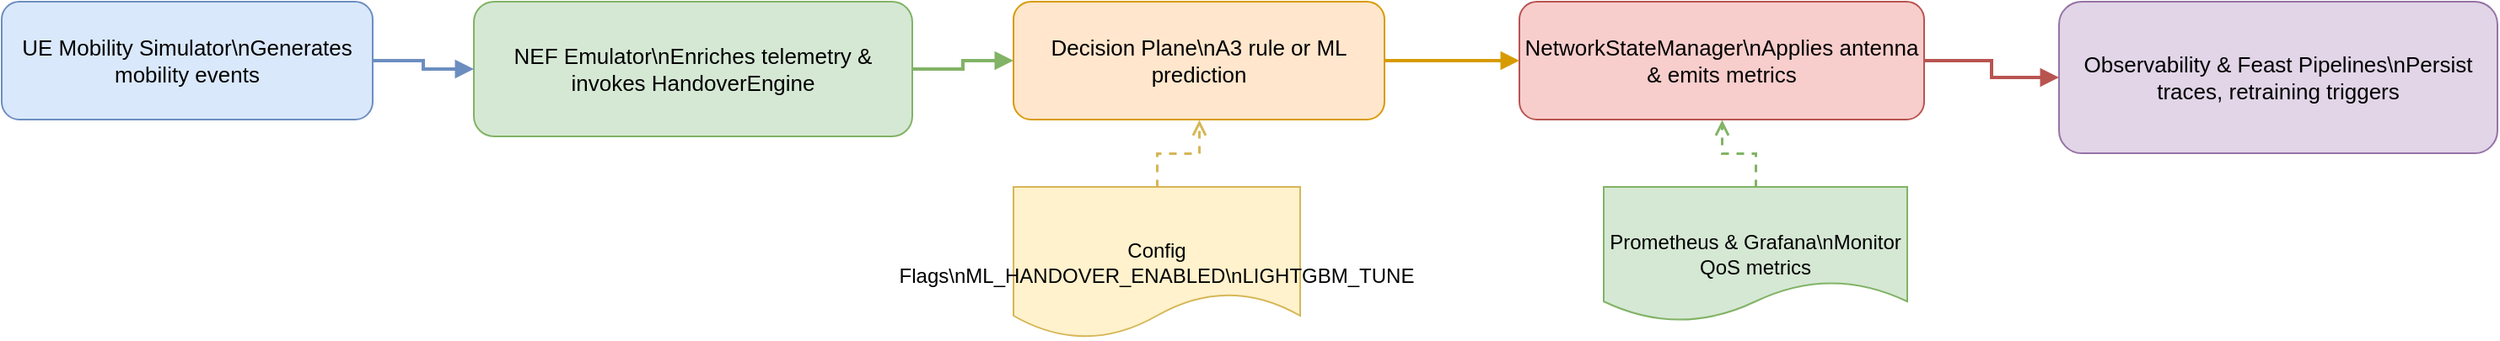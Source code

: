 <mxfile>
  <diagram id="normalFlow" name="NEF to ML QoS Interaction">
    <mxGraphModel dx="1334" dy="771" grid="1" gridSize="10" guides="1" tooltips="1" connect="1" arrows="1" fold="1" page="1" pageScale="1" pageWidth="850" pageHeight="1100" math="0" shadow="0">
      <root>
        <mxCell id="0"/>
        <mxCell id="1" parent="0"/>
        <mxCell id="step1" value="UE Mobility Simulator\nGenerates mobility events" style="rounded=1;whiteSpace=wrap;html=1;fillColor=#dae8fc;strokeColor=#6c8ebf;fontSize=13;" vertex="1" parent="1">
          <mxGeometry x="60" y="120" width="220" height="70" as="geometry"/>
        </mxCell>
        <mxCell id="step2" value="NEF Emulator\nEnriches telemetry &amp; invokes HandoverEngine" style="rounded=1;whiteSpace=wrap;html=1;fillColor=#d5e8d4;strokeColor=#82b366;fontSize=13;" vertex="1" parent="1">
          <mxGeometry x="340" y="120" width="260" height="80" as="geometry"/>
        </mxCell>
        <mxCell id="step3" value="Decision Plane\nA3 rule or ML prediction" style="rounded=1;whiteSpace=wrap;html=1;fillColor=#ffe6cc;strokeColor=#d79b00;fontSize=13;" vertex="1" parent="1">
          <mxGeometry x="660" y="120" width="220" height="70" as="geometry"/>
        </mxCell>
        <mxCell id="step4" value="NetworkStateManager\nApplies antenna &amp; emits metrics" style="rounded=1;whiteSpace=wrap;html=1;fillColor=#f8cecc;strokeColor=#b85450;fontSize=13;" vertex="1" parent="1">
          <mxGeometry x="960" y="120" width="240" height="70" as="geometry"/>
        </mxCell>
        <mxCell id="step5" value="Observability &amp; Feast Pipelines\nPersist traces, retraining triggers" style="rounded=1;whiteSpace=wrap;html=1;fillColor=#e1d5e7;strokeColor=#9673a6;fontSize=13;" vertex="1" parent="1">
          <mxGeometry x="1280" y="120" width="260" height="90" as="geometry"/>
        </mxCell>
        <mxCell id="arrow1" style="edgeStyle=orthogonalEdgeStyle;rounded=0;orthogonalLoop=1;jettySize=auto;html=1;endArrow=block;endFill=1;strokeColor=#6c8ebf;strokeWidth=2;" edge="1" source="step1" target="step2" parent="1">
          <mxGeometry relative="1" as="geometry">
            <mxPoint x="280" y="155" as="targetPoint"/>
          </mxGeometry>
        </mxCell>
        <mxCell id="arrow2" style="edgeStyle=orthogonalEdgeStyle;rounded=0;orthogonalLoop=1;jettySize=auto;html=1;endArrow=block;endFill=1;strokeColor=#82b366;strokeWidth=2;" edge="1" source="step2" target="step3" parent="1">
          <mxGeometry relative="1" as="geometry"/>
        </mxCell>
        <mxCell id="arrow3" style="edgeStyle=orthogonalEdgeStyle;rounded=0;orthogonalLoop=1;jettySize=auto;html=1;endArrow=block;endFill=1;strokeColor=#d79b00;strokeWidth=2;" edge="1" source="step3" target="step4" parent="1">
          <mxGeometry relative="1" as="geometry"/>
        </mxCell>
        <mxCell id="arrow4" style="edgeStyle=orthogonalEdgeStyle;rounded=0;orthogonalLoop=1;jettySize=auto;html=1;endArrow=block;endFill=1;strokeColor=#b85450;strokeWidth=2;" edge="1" source="step4" target="step5" parent="1">
          <mxGeometry relative="1" as="geometry"/>
        </mxCell>
        <mxCell id="noteConfig" value="Config Flags\nML_HANDOVER_ENABLED\nLIGHTGBM_TUNE" style="shape=document;whiteSpace=wrap;html=1;rounded=0;fillColor=#fff2cc;strokeColor=#d6b656;fontSize=12;" vertex="1" parent="1">
          <mxGeometry x="660" y="230" width="170" height="90" as="geometry"/>
        </mxCell>
        <mxCell id="arrowConfig" style="edgeStyle=orthogonalEdgeStyle;rounded=0;orthogonalLoop=1;jettySize=auto;html=1;endArrow=open;endFill=0;strokeColor=#d6b656;strokeWidth=1.5;dashed=1;" edge="1" source="noteConfig" target="step3" parent="1">
          <mxGeometry relative="1" as="geometry"/>
        </mxCell>
        <mxCell id="noteMetrics" value="Prometheus &amp; Grafana\nMonitor QoS metrics" style="shape=document;whiteSpace=wrap;html=1;rounded=0;fillColor=#d5e8d4;strokeColor=#82b366;fontSize=12;" vertex="1" parent="1">
          <mxGeometry x="1010" y="230" width="180" height="80" as="geometry"/>
        </mxCell>
        <mxCell id="arrowMetrics" style="edgeStyle=orthogonalEdgeStyle;rounded=0;orthogonalLoop=1;jettySize=auto;html=1;endArrow=open;endFill=0;strokeColor=#82b366;strokeWidth=1.5;dashed=1;" edge="1" source="noteMetrics" target="step4" parent="1">
          <mxGeometry relative="1" as="geometry"/>
        </mxCell>
      </root>
    </mxGraphModel>
  </diagram>
</mxfile>

